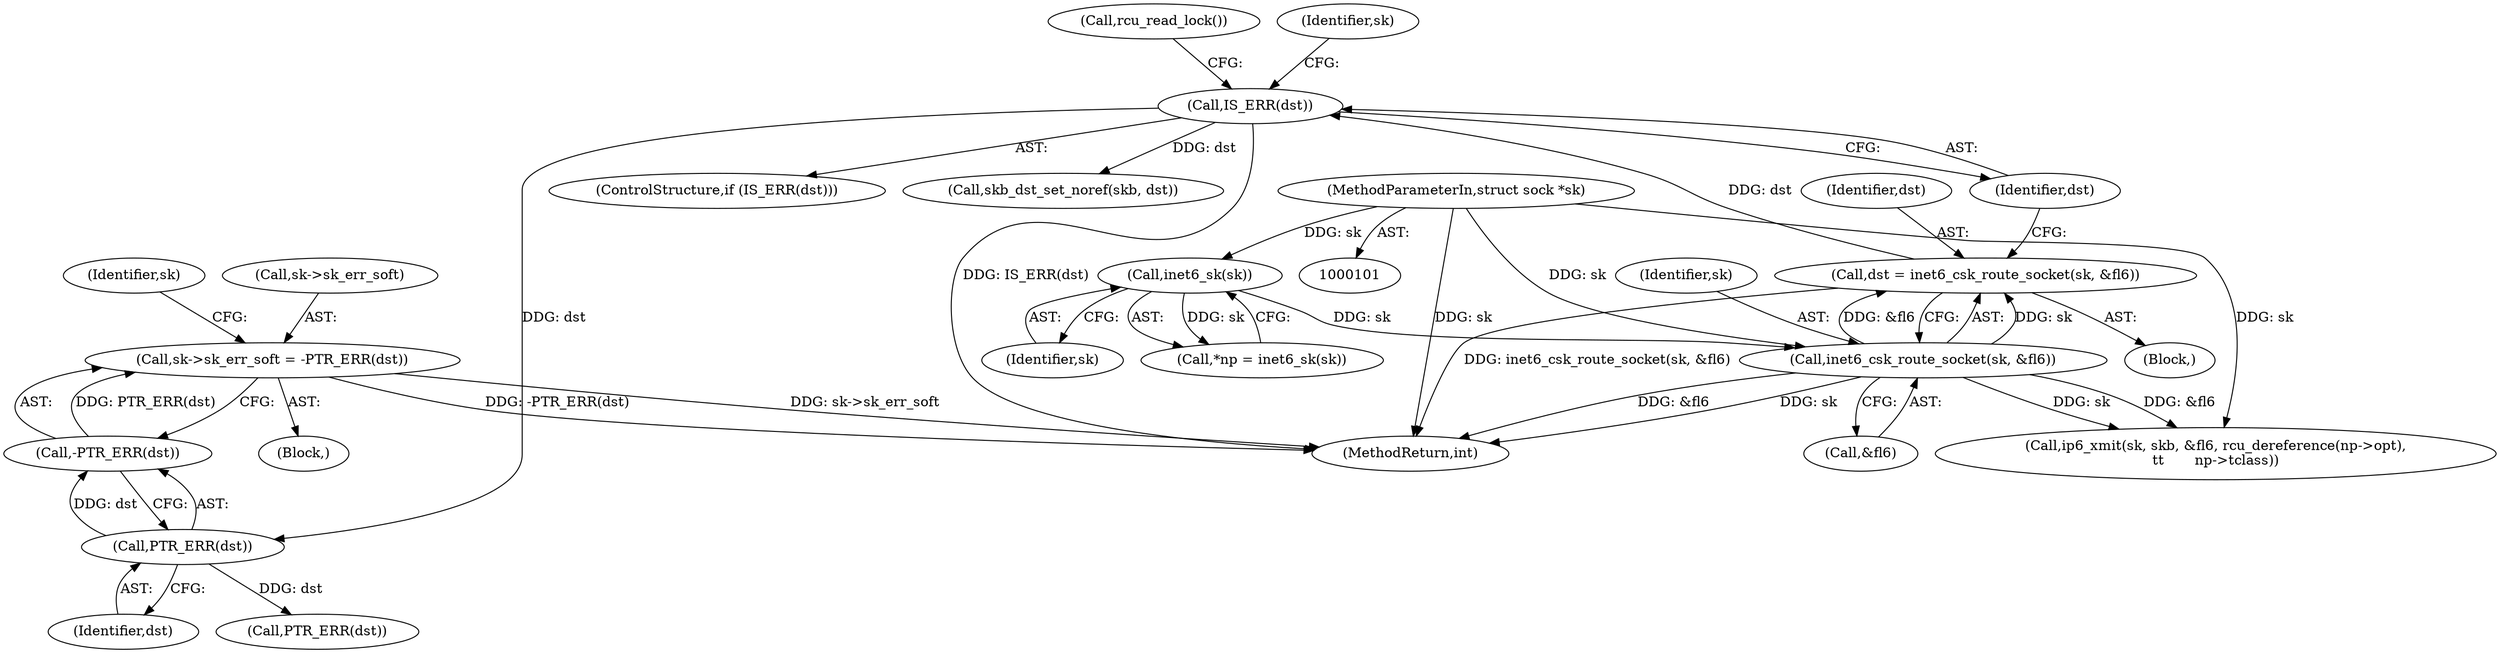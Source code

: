 digraph "0_linux_45f6fad84cc305103b28d73482b344d7f5b76f39_9@pointer" {
"1000124" [label="(Call,sk->sk_err_soft = -PTR_ERR(dst))"];
"1000128" [label="(Call,-PTR_ERR(dst))"];
"1000129" [label="(Call,PTR_ERR(dst))"];
"1000121" [label="(Call,IS_ERR(dst))"];
"1000114" [label="(Call,dst = inet6_csk_route_socket(sk, &fl6))"];
"1000116" [label="(Call,inet6_csk_route_socket(sk, &fl6))"];
"1000109" [label="(Call,inet6_sk(sk))"];
"1000102" [label="(MethodParameterIn,struct sock *sk)"];
"1000133" [label="(Identifier,sk)"];
"1000116" [label="(Call,inet6_csk_route_socket(sk, &fl6))"];
"1000124" [label="(Call,sk->sk_err_soft = -PTR_ERR(dst))"];
"1000114" [label="(Call,dst = inet6_csk_route_socket(sk, &fl6))"];
"1000128" [label="(Call,-PTR_ERR(dst))"];
"1000141" [label="(Call,rcu_read_lock())"];
"1000118" [label="(Call,&fl6)"];
"1000123" [label="(Block,)"];
"1000125" [label="(Call,sk->sk_err_soft)"];
"1000115" [label="(Identifier,dst)"];
"1000120" [label="(ControlStructure,if (IS_ERR(dst)))"];
"1000142" [label="(Call,skb_dst_set_noref(skb, dst))"];
"1000105" [label="(Block,)"];
"1000110" [label="(Identifier,sk)"];
"1000129" [label="(Call,PTR_ERR(dst))"];
"1000126" [label="(Identifier,sk)"];
"1000130" [label="(Identifier,dst)"];
"1000117" [label="(Identifier,sk)"];
"1000107" [label="(Call,*np = inet6_sk(sk))"];
"1000121" [label="(Call,IS_ERR(dst))"];
"1000139" [label="(Call,PTR_ERR(dst))"];
"1000102" [label="(MethodParameterIn,struct sock *sk)"];
"1000109" [label="(Call,inet6_sk(sk))"];
"1000154" [label="(Call,ip6_xmit(sk, skb, &fl6, rcu_dereference(np->opt),\n\t\t       np->tclass))"];
"1000122" [label="(Identifier,dst)"];
"1000169" [label="(MethodReturn,int)"];
"1000124" -> "1000123"  [label="AST: "];
"1000124" -> "1000128"  [label="CFG: "];
"1000125" -> "1000124"  [label="AST: "];
"1000128" -> "1000124"  [label="AST: "];
"1000133" -> "1000124"  [label="CFG: "];
"1000124" -> "1000169"  [label="DDG: sk->sk_err_soft"];
"1000124" -> "1000169"  [label="DDG: -PTR_ERR(dst)"];
"1000128" -> "1000124"  [label="DDG: PTR_ERR(dst)"];
"1000128" -> "1000129"  [label="CFG: "];
"1000129" -> "1000128"  [label="AST: "];
"1000129" -> "1000128"  [label="DDG: dst"];
"1000129" -> "1000130"  [label="CFG: "];
"1000130" -> "1000129"  [label="AST: "];
"1000121" -> "1000129"  [label="DDG: dst"];
"1000129" -> "1000139"  [label="DDG: dst"];
"1000121" -> "1000120"  [label="AST: "];
"1000121" -> "1000122"  [label="CFG: "];
"1000122" -> "1000121"  [label="AST: "];
"1000126" -> "1000121"  [label="CFG: "];
"1000141" -> "1000121"  [label="CFG: "];
"1000121" -> "1000169"  [label="DDG: IS_ERR(dst)"];
"1000114" -> "1000121"  [label="DDG: dst"];
"1000121" -> "1000142"  [label="DDG: dst"];
"1000114" -> "1000105"  [label="AST: "];
"1000114" -> "1000116"  [label="CFG: "];
"1000115" -> "1000114"  [label="AST: "];
"1000116" -> "1000114"  [label="AST: "];
"1000122" -> "1000114"  [label="CFG: "];
"1000114" -> "1000169"  [label="DDG: inet6_csk_route_socket(sk, &fl6)"];
"1000116" -> "1000114"  [label="DDG: sk"];
"1000116" -> "1000114"  [label="DDG: &fl6"];
"1000116" -> "1000118"  [label="CFG: "];
"1000117" -> "1000116"  [label="AST: "];
"1000118" -> "1000116"  [label="AST: "];
"1000116" -> "1000169"  [label="DDG: &fl6"];
"1000116" -> "1000169"  [label="DDG: sk"];
"1000109" -> "1000116"  [label="DDG: sk"];
"1000102" -> "1000116"  [label="DDG: sk"];
"1000116" -> "1000154"  [label="DDG: sk"];
"1000116" -> "1000154"  [label="DDG: &fl6"];
"1000109" -> "1000107"  [label="AST: "];
"1000109" -> "1000110"  [label="CFG: "];
"1000110" -> "1000109"  [label="AST: "];
"1000107" -> "1000109"  [label="CFG: "];
"1000109" -> "1000107"  [label="DDG: sk"];
"1000102" -> "1000109"  [label="DDG: sk"];
"1000102" -> "1000101"  [label="AST: "];
"1000102" -> "1000169"  [label="DDG: sk"];
"1000102" -> "1000154"  [label="DDG: sk"];
}
